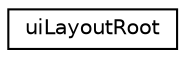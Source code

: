 digraph G
{
  edge [fontname="Helvetica",fontsize="10",labelfontname="Helvetica",labelfontsize="10"];
  node [fontname="Helvetica",fontsize="10",shape=record];
  rankdir=LR;
  Node1 [label="uiLayoutRoot",height=0.2,width=0.4,color="black", fillcolor="white", style="filled",URL="$dc/d21/structuiLayoutRoot.html"];
}
